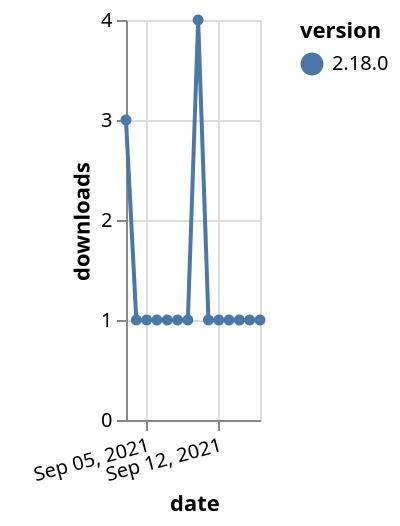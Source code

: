 {"$schema": "https://vega.github.io/schema/vega-lite/v5.json", "description": "A simple bar chart with embedded data.", "data": {"values": [{"date": "2021-09-03", "total": 489, "delta": 3, "version": "2.18.0"}, {"date": "2021-09-04", "total": 490, "delta": 1, "version": "2.18.0"}, {"date": "2021-09-05", "total": 491, "delta": 1, "version": "2.18.0"}, {"date": "2021-09-06", "total": 492, "delta": 1, "version": "2.18.0"}, {"date": "2021-09-07", "total": 493, "delta": 1, "version": "2.18.0"}, {"date": "2021-09-08", "total": 494, "delta": 1, "version": "2.18.0"}, {"date": "2021-09-09", "total": 495, "delta": 1, "version": "2.18.0"}, {"date": "2021-09-10", "total": 499, "delta": 4, "version": "2.18.0"}, {"date": "2021-09-11", "total": 500, "delta": 1, "version": "2.18.0"}, {"date": "2021-09-12", "total": 501, "delta": 1, "version": "2.18.0"}, {"date": "2021-09-13", "total": 502, "delta": 1, "version": "2.18.0"}, {"date": "2021-09-14", "total": 503, "delta": 1, "version": "2.18.0"}, {"date": "2021-09-15", "total": 504, "delta": 1, "version": "2.18.0"}, {"date": "2021-09-16", "total": 505, "delta": 1, "version": "2.18.0"}]}, "width": "container", "mark": {"type": "line", "point": {"filled": true}}, "encoding": {"x": {"field": "date", "type": "temporal", "timeUnit": "yearmonthdate", "title": "date", "axis": {"labelAngle": -15}}, "y": {"field": "delta", "type": "quantitative", "title": "downloads"}, "color": {"field": "version", "type": "nominal"}, "tooltip": {"field": "delta"}}}